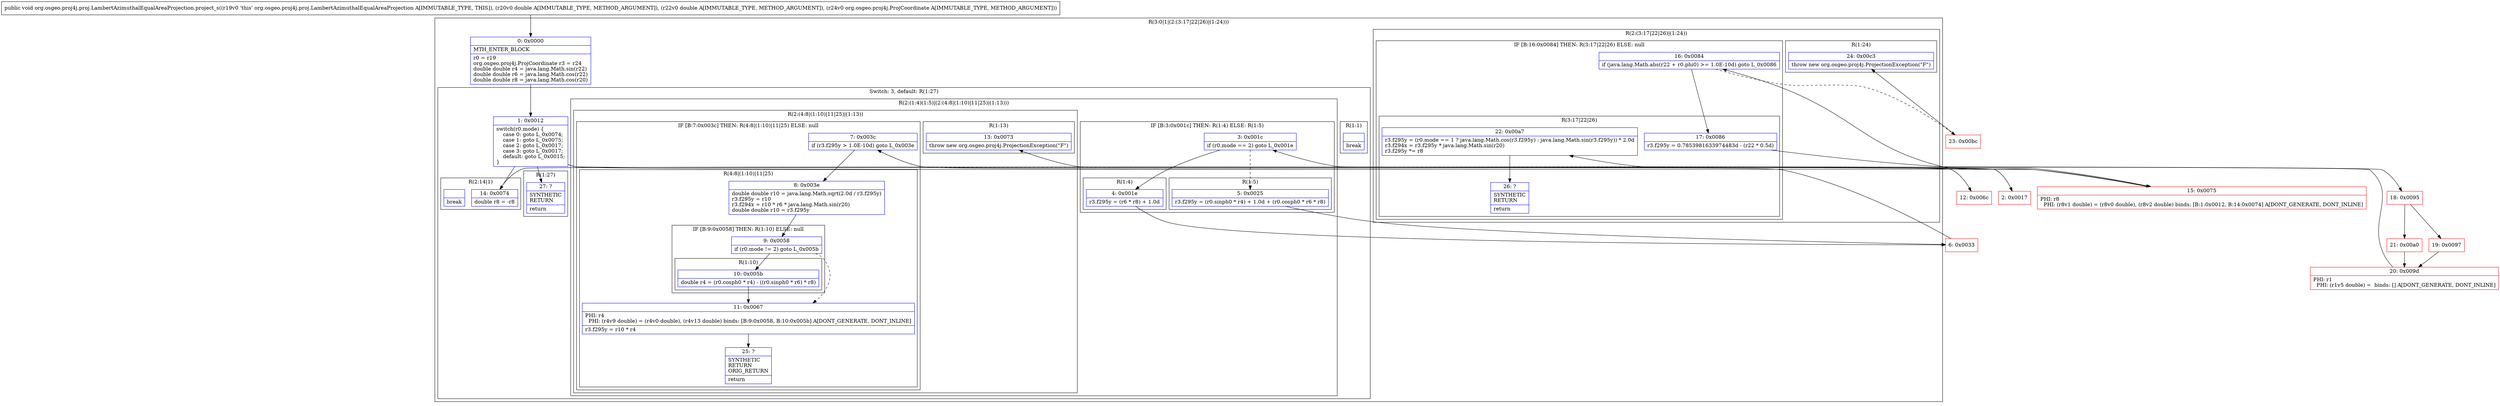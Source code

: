 digraph "CFG fororg.osgeo.proj4j.proj.LambertAzimuthalEqualAreaProjection.project_s(DDLorg\/osgeo\/proj4j\/ProjCoordinate;)V" {
subgraph cluster_Region_1873708608 {
label = "R(3:0|1|(2:(3:17|22|26)|(1:24)))";
node [shape=record,color=blue];
Node_0 [shape=record,label="{0\:\ 0x0000|MTH_ENTER_BLOCK\l|r0 = r19\lorg.osgeo.proj4j.ProjCoordinate r3 = r24\ldouble double r4 = java.lang.Math.sin(r22)\ldouble double r6 = java.lang.Math.cos(r22)\ldouble double r8 = java.lang.Math.cos(r20)\l}"];
subgraph cluster_SwitchRegion_290801858 {
label = "Switch: 3, default: R(1:27)";
node [shape=record,color=blue];
Node_1 [shape=record,label="{1\:\ 0x0012|switch(r0.mode) \{\l    case 0: goto L_0x0074;\l    case 1: goto L_0x0075;\l    case 2: goto L_0x0017;\l    case 3: goto L_0x0017;\l    default: goto L_0x0015;\l\}\l}"];
subgraph cluster_Region_504905392 {
label = "R(2:14|1)";
node [shape=record,color=blue];
Node_14 [shape=record,label="{14\:\ 0x0074|double r8 = \-r8\l}"];
Node_InsnContainer_1107939445 [shape=record,label="{|break\l}"];
}
subgraph cluster_Region_956349025 {
label = "R(1:1)";
node [shape=record,color=blue];
Node_InsnContainer_669191185 [shape=record,label="{|break\l}"];
}
subgraph cluster_Region_483087223 {
label = "R(2:(1:4)(1:5)|(2:(4:8|(1:10)|11|25)|(1:13)))";
node [shape=record,color=blue];
subgraph cluster_IfRegion_281916131 {
label = "IF [B:3:0x001c] THEN: R(1:4) ELSE: R(1:5)";
node [shape=record,color=blue];
Node_3 [shape=record,label="{3\:\ 0x001c|if (r0.mode == 2) goto L_0x001e\l}"];
subgraph cluster_Region_1681621446 {
label = "R(1:4)";
node [shape=record,color=blue];
Node_4 [shape=record,label="{4\:\ 0x001e|r3.f295y = (r6 * r8) + 1.0d\l}"];
}
subgraph cluster_Region_1594884051 {
label = "R(1:5)";
node [shape=record,color=blue];
Node_5 [shape=record,label="{5\:\ 0x0025|r3.f295y = (r0.sinph0 * r4) + 1.0d + (r0.cosph0 * r6 * r8)\l}"];
}
}
subgraph cluster_Region_748867881 {
label = "R(2:(4:8|(1:10)|11|25)|(1:13))";
node [shape=record,color=blue];
subgraph cluster_IfRegion_1692645197 {
label = "IF [B:7:0x003c] THEN: R(4:8|(1:10)|11|25) ELSE: null";
node [shape=record,color=blue];
Node_7 [shape=record,label="{7\:\ 0x003c|if (r3.f295y \> 1.0E\-10d) goto L_0x003e\l}"];
subgraph cluster_Region_2145689879 {
label = "R(4:8|(1:10)|11|25)";
node [shape=record,color=blue];
Node_8 [shape=record,label="{8\:\ 0x003e|double double r10 = java.lang.Math.sqrt(2.0d \/ r3.f295y)\lr3.f295y = r10\lr3.f294x = r10 * r6 * java.lang.Math.sin(r20)\ldouble double r10 = r3.f295y\l}"];
subgraph cluster_IfRegion_329171752 {
label = "IF [B:9:0x0058] THEN: R(1:10) ELSE: null";
node [shape=record,color=blue];
Node_9 [shape=record,label="{9\:\ 0x0058|if (r0.mode != 2) goto L_0x005b\l}"];
subgraph cluster_Region_1731765445 {
label = "R(1:10)";
node [shape=record,color=blue];
Node_10 [shape=record,label="{10\:\ 0x005b|double r4 = (r0.cosph0 * r4) \- ((r0.sinph0 * r6) * r8)\l}"];
}
}
Node_11 [shape=record,label="{11\:\ 0x0067|PHI: r4 \l  PHI: (r4v9 double) = (r4v0 double), (r4v13 double) binds: [B:9:0x0058, B:10:0x005b] A[DONT_GENERATE, DONT_INLINE]\l|r3.f295y = r10 * r4\l}"];
Node_25 [shape=record,label="{25\:\ ?|SYNTHETIC\lRETURN\lORIG_RETURN\l|return\l}"];
}
}
subgraph cluster_Region_1426619079 {
label = "R(1:13)";
node [shape=record,color=blue];
Node_13 [shape=record,label="{13\:\ 0x0073|throw new org.osgeo.proj4j.ProjectionException(\"F\")\l}"];
}
}
}
subgraph cluster_Region_674205743 {
label = "R(1:27)";
node [shape=record,color=blue];
Node_27 [shape=record,label="{27\:\ ?|SYNTHETIC\lRETURN\l|return\l}"];
}
}
subgraph cluster_Region_314455962 {
label = "R(2:(3:17|22|26)|(1:24))";
node [shape=record,color=blue];
subgraph cluster_IfRegion_2010919270 {
label = "IF [B:16:0x0084] THEN: R(3:17|22|26) ELSE: null";
node [shape=record,color=blue];
Node_16 [shape=record,label="{16\:\ 0x0084|if (java.lang.Math.abs(r22 + r0.phi0) \>= 1.0E\-10d) goto L_0x0086\l}"];
subgraph cluster_Region_1198078620 {
label = "R(3:17|22|26)";
node [shape=record,color=blue];
Node_17 [shape=record,label="{17\:\ 0x0086|r3.f295y = 0.7853981633974483d \- (r22 * 0.5d)\l}"];
Node_22 [shape=record,label="{22\:\ 0x00a7|r3.f295y = (r0.mode == 1 ? java.lang.Math.cos(r3.f295y) : java.lang.Math.sin(r3.f295y)) * 2.0d\lr3.f294x = r3.f295y * java.lang.Math.sin(r20)\lr3.f295y *= r8\l}"];
Node_26 [shape=record,label="{26\:\ ?|SYNTHETIC\lRETURN\l|return\l}"];
}
}
subgraph cluster_Region_1637135128 {
label = "R(1:24)";
node [shape=record,color=blue];
Node_24 [shape=record,label="{24\:\ 0x00c3|throw new org.osgeo.proj4j.ProjectionException(\"F\")\l}"];
}
}
}
Node_2 [shape=record,color=red,label="{2\:\ 0x0017}"];
Node_6 [shape=record,color=red,label="{6\:\ 0x0033}"];
Node_12 [shape=record,color=red,label="{12\:\ 0x006c}"];
Node_15 [shape=record,color=red,label="{15\:\ 0x0075|PHI: r8 \l  PHI: (r8v1 double) = (r8v0 double), (r8v2 double) binds: [B:1:0x0012, B:14:0x0074] A[DONT_GENERATE, DONT_INLINE]\l}"];
Node_18 [shape=record,color=red,label="{18\:\ 0x0095}"];
Node_19 [shape=record,color=red,label="{19\:\ 0x0097}"];
Node_20 [shape=record,color=red,label="{20\:\ 0x009d|PHI: r1 \l  PHI: (r1v5 double) =  binds: [] A[DONT_GENERATE, DONT_INLINE]\l}"];
Node_21 [shape=record,color=red,label="{21\:\ 0x00a0}"];
Node_23 [shape=record,color=red,label="{23\:\ 0x00bc}"];
MethodNode[shape=record,label="{public void org.osgeo.proj4j.proj.LambertAzimuthalEqualAreaProjection.project_s((r19v0 'this' org.osgeo.proj4j.proj.LambertAzimuthalEqualAreaProjection A[IMMUTABLE_TYPE, THIS]), (r20v0 double A[IMMUTABLE_TYPE, METHOD_ARGUMENT]), (r22v0 double A[IMMUTABLE_TYPE, METHOD_ARGUMENT]), (r24v0 org.osgeo.proj4j.ProjCoordinate A[IMMUTABLE_TYPE, METHOD_ARGUMENT])) }"];
MethodNode -> Node_0;
Node_0 -> Node_1;
Node_1 -> Node_2;
Node_1 -> Node_14;
Node_1 -> Node_15;
Node_1 -> Node_27;
Node_14 -> Node_15;
Node_3 -> Node_4;
Node_3 -> Node_5[style=dashed];
Node_4 -> Node_6;
Node_5 -> Node_6;
Node_7 -> Node_8;
Node_7 -> Node_12[style=dashed];
Node_8 -> Node_9;
Node_9 -> Node_10;
Node_9 -> Node_11[style=dashed];
Node_10 -> Node_11;
Node_11 -> Node_25;
Node_16 -> Node_17;
Node_16 -> Node_23[style=dashed];
Node_17 -> Node_18;
Node_22 -> Node_26;
Node_2 -> Node_3;
Node_6 -> Node_7;
Node_12 -> Node_13;
Node_15 -> Node_16;
Node_18 -> Node_19;
Node_18 -> Node_21;
Node_19 -> Node_20;
Node_20 -> Node_22;
Node_21 -> Node_20;
Node_23 -> Node_24;
}

